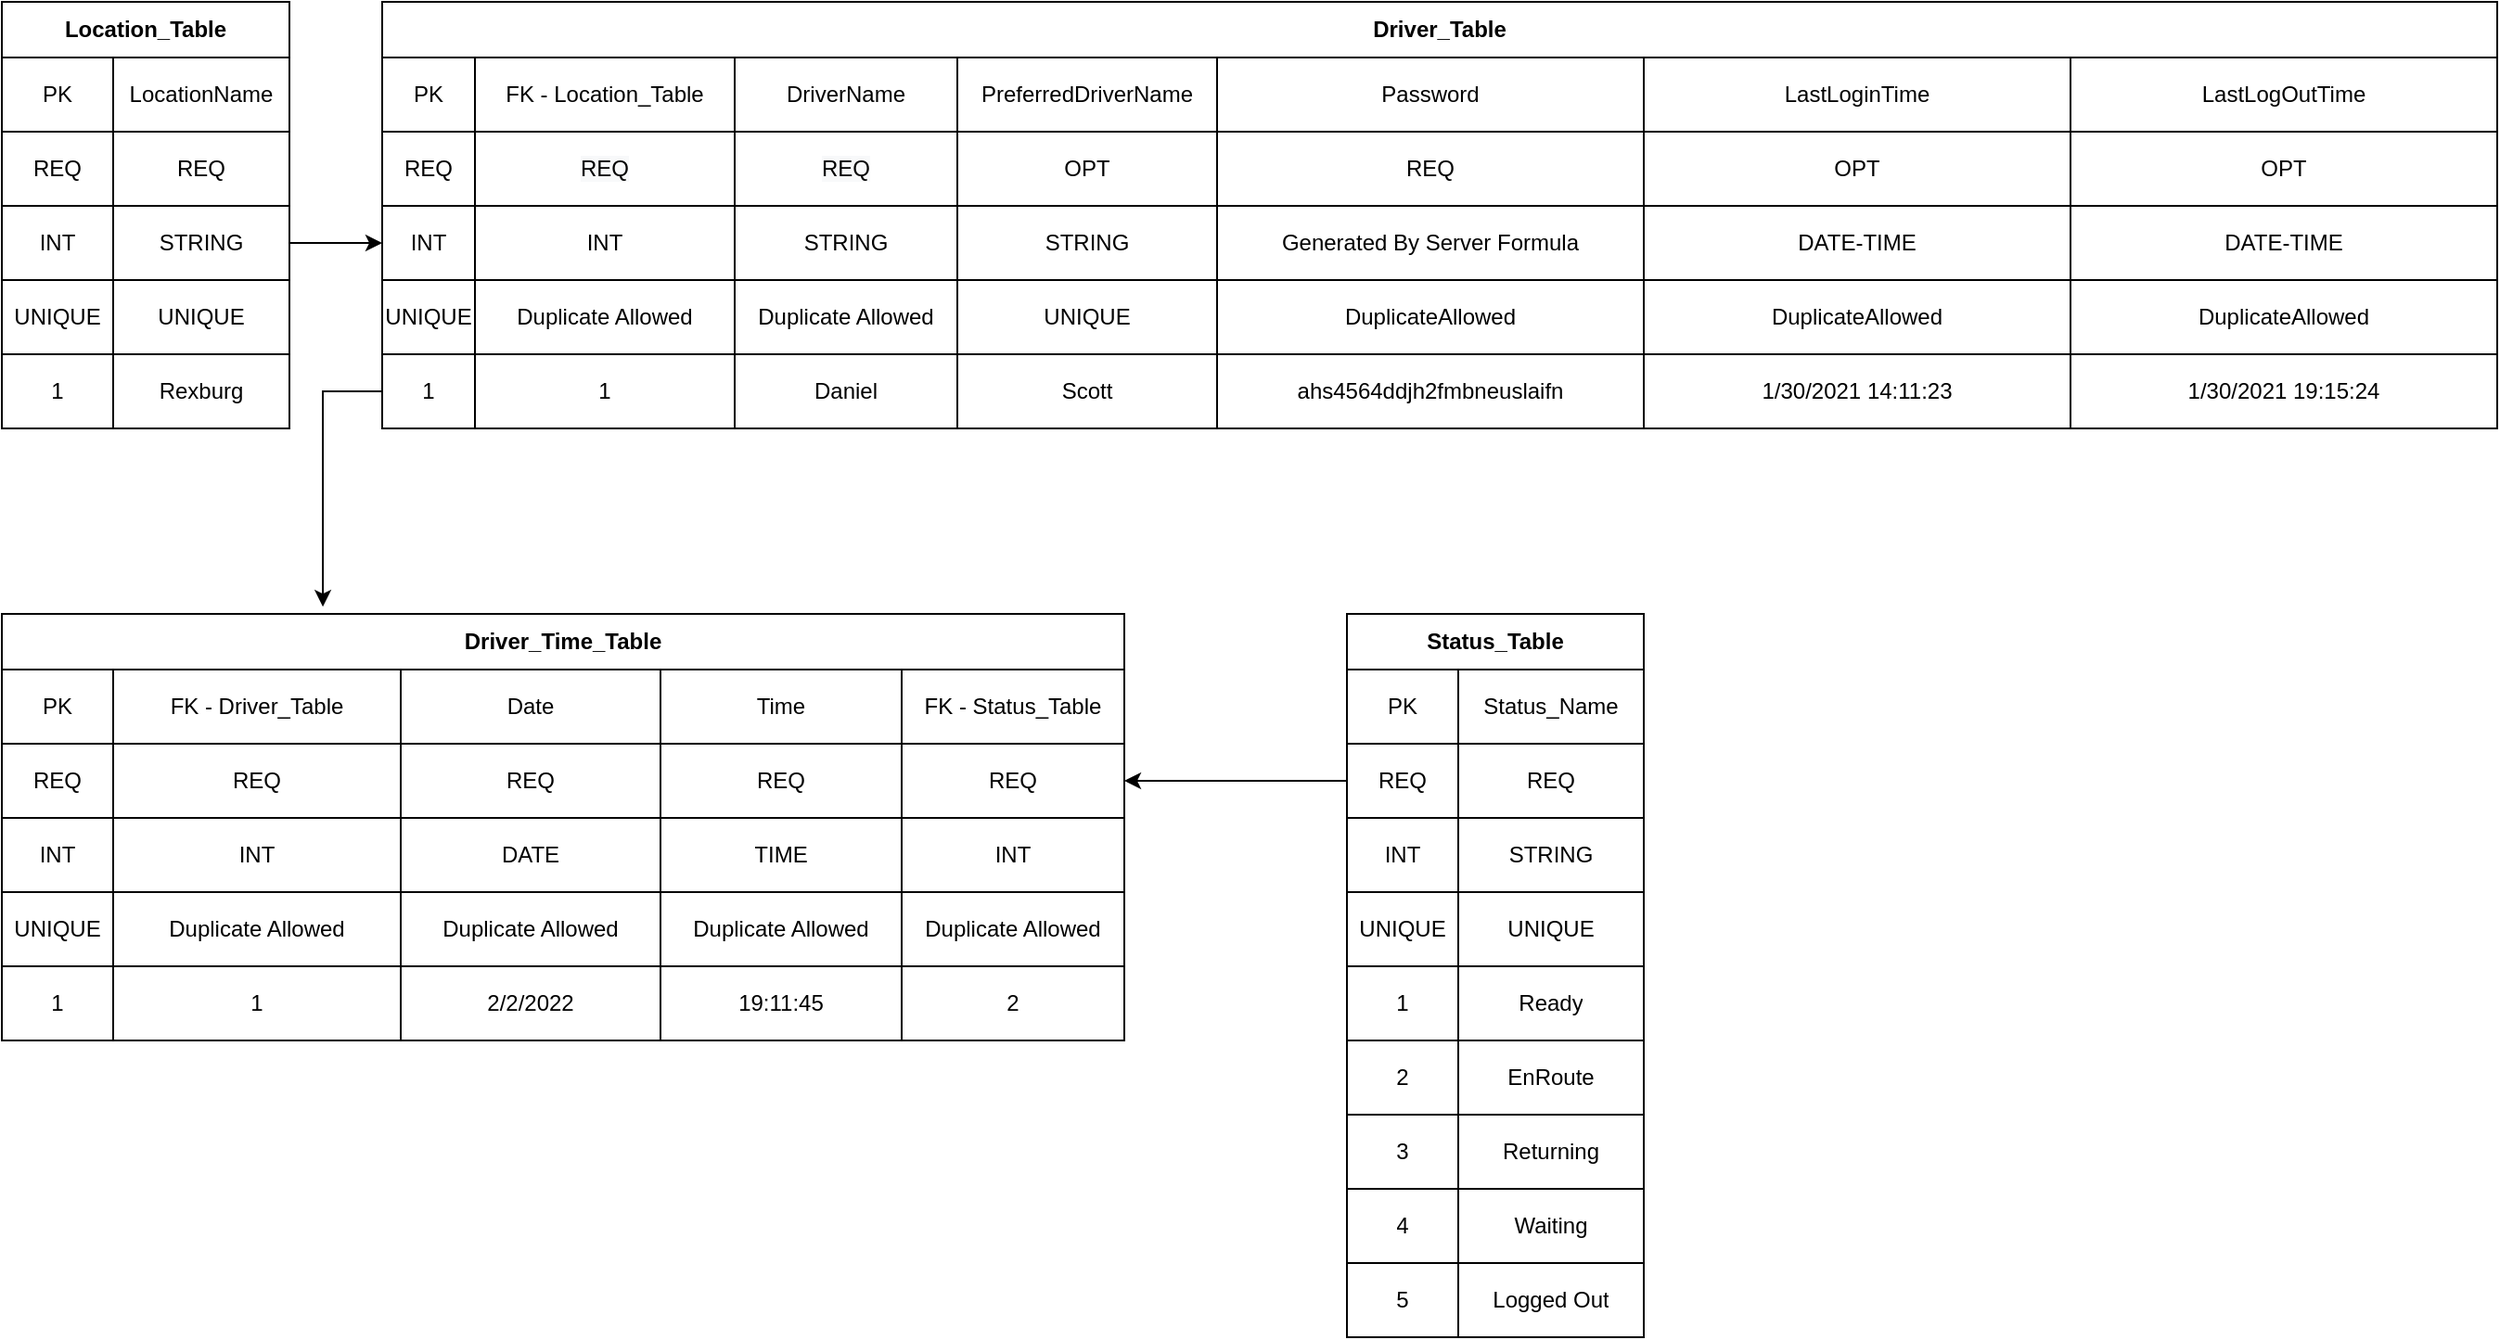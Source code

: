 <mxfile version="14.8.1" type="github">
  <diagram id="HRwxKMOmei1tCmbo3GpK" name="Page-1">
    <mxGraphModel dx="1182" dy="732" grid="1" gridSize="10" guides="1" tooltips="1" connect="1" arrows="1" fold="1" page="1" pageScale="1" pageWidth="850" pageHeight="1100" math="0" shadow="0">
      <root>
        <mxCell id="0" />
        <mxCell id="1" parent="0" />
        <mxCell id="KTmF618l_aGk8gaSjo1K-1" value="Location_Table" style="shape=table;html=1;whiteSpace=wrap;startSize=30;container=1;collapsible=0;childLayout=tableLayout;fontStyle=1;align=center;" parent="1" vertex="1">
          <mxGeometry x="75" y="40" width="155" height="230" as="geometry" />
        </mxCell>
        <mxCell id="KTmF618l_aGk8gaSjo1K-2" value="" style="shape=partialRectangle;html=1;whiteSpace=wrap;collapsible=0;dropTarget=0;pointerEvents=0;fillColor=none;top=0;left=0;bottom=0;right=0;points=[[0,0.5],[1,0.5]];portConstraint=eastwest;" parent="KTmF618l_aGk8gaSjo1K-1" vertex="1">
          <mxGeometry y="30" width="155" height="40" as="geometry" />
        </mxCell>
        <mxCell id="KTmF618l_aGk8gaSjo1K-3" value="PK" style="shape=partialRectangle;html=1;whiteSpace=wrap;connectable=0;fillColor=none;top=0;left=0;bottom=0;right=0;overflow=hidden;" parent="KTmF618l_aGk8gaSjo1K-2" vertex="1">
          <mxGeometry width="60" height="40" as="geometry" />
        </mxCell>
        <mxCell id="KTmF618l_aGk8gaSjo1K-4" value="LocationName" style="shape=partialRectangle;html=1;whiteSpace=wrap;connectable=0;fillColor=none;top=0;left=0;bottom=0;right=0;overflow=hidden;" parent="KTmF618l_aGk8gaSjo1K-2" vertex="1">
          <mxGeometry x="60" width="95" height="40" as="geometry" />
        </mxCell>
        <mxCell id="KTmF618l_aGk8gaSjo1K-6" value="" style="shape=partialRectangle;html=1;whiteSpace=wrap;collapsible=0;dropTarget=0;pointerEvents=0;fillColor=none;top=0;left=0;bottom=0;right=0;points=[[0,0.5],[1,0.5]];portConstraint=eastwest;" parent="KTmF618l_aGk8gaSjo1K-1" vertex="1">
          <mxGeometry y="70" width="155" height="40" as="geometry" />
        </mxCell>
        <mxCell id="KTmF618l_aGk8gaSjo1K-7" value="REQ" style="shape=partialRectangle;html=1;whiteSpace=wrap;connectable=0;fillColor=none;top=0;left=0;bottom=0;right=0;overflow=hidden;" parent="KTmF618l_aGk8gaSjo1K-6" vertex="1">
          <mxGeometry width="60" height="40" as="geometry" />
        </mxCell>
        <mxCell id="KTmF618l_aGk8gaSjo1K-8" value="REQ" style="shape=partialRectangle;html=1;whiteSpace=wrap;connectable=0;fillColor=none;top=0;left=0;bottom=0;right=0;overflow=hidden;" parent="KTmF618l_aGk8gaSjo1K-6" vertex="1">
          <mxGeometry x="60" width="95" height="40" as="geometry" />
        </mxCell>
        <mxCell id="KTmF618l_aGk8gaSjo1K-10" value="" style="shape=partialRectangle;html=1;whiteSpace=wrap;collapsible=0;dropTarget=0;pointerEvents=0;fillColor=none;top=0;left=0;bottom=0;right=0;points=[[0,0.5],[1,0.5]];portConstraint=eastwest;" parent="KTmF618l_aGk8gaSjo1K-1" vertex="1">
          <mxGeometry y="110" width="155" height="40" as="geometry" />
        </mxCell>
        <mxCell id="KTmF618l_aGk8gaSjo1K-11" value="INT" style="shape=partialRectangle;html=1;whiteSpace=wrap;connectable=0;fillColor=none;top=0;left=0;bottom=0;right=0;overflow=hidden;" parent="KTmF618l_aGk8gaSjo1K-10" vertex="1">
          <mxGeometry width="60" height="40" as="geometry" />
        </mxCell>
        <mxCell id="KTmF618l_aGk8gaSjo1K-12" value="STRING" style="shape=partialRectangle;html=1;whiteSpace=wrap;connectable=0;fillColor=none;top=0;left=0;bottom=0;right=0;overflow=hidden;" parent="KTmF618l_aGk8gaSjo1K-10" vertex="1">
          <mxGeometry x="60" width="95" height="40" as="geometry" />
        </mxCell>
        <mxCell id="KTmF618l_aGk8gaSjo1K-30" style="shape=partialRectangle;html=1;whiteSpace=wrap;collapsible=0;dropTarget=0;pointerEvents=0;fillColor=none;top=0;left=0;bottom=0;right=0;points=[[0,0.5],[1,0.5]];portConstraint=eastwest;" parent="KTmF618l_aGk8gaSjo1K-1" vertex="1">
          <mxGeometry y="150" width="155" height="40" as="geometry" />
        </mxCell>
        <mxCell id="KTmF618l_aGk8gaSjo1K-31" value="UNIQUE" style="shape=partialRectangle;html=1;whiteSpace=wrap;connectable=0;fillColor=none;top=0;left=0;bottom=0;right=0;overflow=hidden;" parent="KTmF618l_aGk8gaSjo1K-30" vertex="1">
          <mxGeometry width="60" height="40" as="geometry" />
        </mxCell>
        <mxCell id="KTmF618l_aGk8gaSjo1K-32" value="UNIQUE" style="shape=partialRectangle;html=1;whiteSpace=wrap;connectable=0;fillColor=none;top=0;left=0;bottom=0;right=0;overflow=hidden;" parent="KTmF618l_aGk8gaSjo1K-30" vertex="1">
          <mxGeometry x="60" width="95" height="40" as="geometry" />
        </mxCell>
        <mxCell id="KTmF618l_aGk8gaSjo1K-97" style="shape=partialRectangle;html=1;whiteSpace=wrap;collapsible=0;dropTarget=0;pointerEvents=0;fillColor=none;top=0;left=0;bottom=0;right=0;points=[[0,0.5],[1,0.5]];portConstraint=eastwest;" parent="KTmF618l_aGk8gaSjo1K-1" vertex="1">
          <mxGeometry y="190" width="155" height="40" as="geometry" />
        </mxCell>
        <mxCell id="KTmF618l_aGk8gaSjo1K-98" value="1" style="shape=partialRectangle;html=1;whiteSpace=wrap;connectable=0;fillColor=none;top=0;left=0;bottom=0;right=0;overflow=hidden;" parent="KTmF618l_aGk8gaSjo1K-97" vertex="1">
          <mxGeometry width="60" height="40" as="geometry" />
        </mxCell>
        <mxCell id="KTmF618l_aGk8gaSjo1K-99" value="Rexburg" style="shape=partialRectangle;html=1;whiteSpace=wrap;connectable=0;fillColor=none;top=0;left=0;bottom=0;right=0;overflow=hidden;" parent="KTmF618l_aGk8gaSjo1K-97" vertex="1">
          <mxGeometry x="60" width="95" height="40" as="geometry" />
        </mxCell>
        <mxCell id="KTmF618l_aGk8gaSjo1K-14" value="Driver_Table" style="shape=table;html=1;whiteSpace=wrap;startSize=30;container=1;collapsible=0;childLayout=tableLayout;fontStyle=1;align=center;" parent="1" vertex="1">
          <mxGeometry x="280" y="40" width="1140" height="230" as="geometry" />
        </mxCell>
        <mxCell id="KTmF618l_aGk8gaSjo1K-15" value="" style="shape=partialRectangle;html=1;whiteSpace=wrap;collapsible=0;dropTarget=0;pointerEvents=0;fillColor=none;top=0;left=0;bottom=0;right=0;points=[[0,0.5],[1,0.5]];portConstraint=eastwest;" parent="KTmF618l_aGk8gaSjo1K-14" vertex="1">
          <mxGeometry y="30" width="1140" height="40" as="geometry" />
        </mxCell>
        <mxCell id="KTmF618l_aGk8gaSjo1K-16" value="PK" style="shape=partialRectangle;html=1;whiteSpace=wrap;connectable=0;fillColor=none;top=0;left=0;bottom=0;right=0;overflow=hidden;" parent="KTmF618l_aGk8gaSjo1K-15" vertex="1">
          <mxGeometry width="50" height="40" as="geometry" />
        </mxCell>
        <mxCell id="KTmF618l_aGk8gaSjo1K-17" value="FK - Location_Table" style="shape=partialRectangle;html=1;whiteSpace=wrap;connectable=0;fillColor=none;top=0;left=0;bottom=0;right=0;overflow=hidden;" parent="KTmF618l_aGk8gaSjo1K-15" vertex="1">
          <mxGeometry x="50" width="140" height="40" as="geometry" />
        </mxCell>
        <mxCell id="KTmF618l_aGk8gaSjo1K-18" value="DriverName" style="shape=partialRectangle;html=1;whiteSpace=wrap;connectable=0;fillColor=none;top=0;left=0;bottom=0;right=0;overflow=hidden;" parent="KTmF618l_aGk8gaSjo1K-15" vertex="1">
          <mxGeometry x="190" width="120" height="40" as="geometry" />
        </mxCell>
        <mxCell id="KTmF618l_aGk8gaSjo1K-27" value="PreferredDriverName" style="shape=partialRectangle;html=1;whiteSpace=wrap;connectable=0;fillColor=none;top=0;left=0;bottom=0;right=0;overflow=hidden;" parent="KTmF618l_aGk8gaSjo1K-15" vertex="1">
          <mxGeometry x="310" width="140" height="40" as="geometry" />
        </mxCell>
        <mxCell id="KTmF618l_aGk8gaSjo1K-33" value="Password" style="shape=partialRectangle;html=1;whiteSpace=wrap;connectable=0;fillColor=none;top=0;left=0;bottom=0;right=0;overflow=hidden;" parent="KTmF618l_aGk8gaSjo1K-15" vertex="1">
          <mxGeometry x="450" width="230" height="40" as="geometry" />
        </mxCell>
        <mxCell id="KTmF618l_aGk8gaSjo1K-121" value="LastLoginTime" style="shape=partialRectangle;html=1;whiteSpace=wrap;connectable=0;fillColor=none;top=0;left=0;bottom=0;right=0;overflow=hidden;" parent="KTmF618l_aGk8gaSjo1K-15" vertex="1">
          <mxGeometry x="680" width="230" height="40" as="geometry" />
        </mxCell>
        <mxCell id="KTmF618l_aGk8gaSjo1K-116" value="LastLogOutTime" style="shape=partialRectangle;html=1;whiteSpace=wrap;connectable=0;fillColor=none;top=0;left=0;bottom=0;right=0;overflow=hidden;" parent="KTmF618l_aGk8gaSjo1K-15" vertex="1">
          <mxGeometry x="910" width="230" height="40" as="geometry" />
        </mxCell>
        <mxCell id="KTmF618l_aGk8gaSjo1K-19" value="" style="shape=partialRectangle;html=1;whiteSpace=wrap;collapsible=0;dropTarget=0;pointerEvents=0;fillColor=none;top=0;left=0;bottom=0;right=0;points=[[0,0.5],[1,0.5]];portConstraint=eastwest;" parent="KTmF618l_aGk8gaSjo1K-14" vertex="1">
          <mxGeometry y="70" width="1140" height="40" as="geometry" />
        </mxCell>
        <mxCell id="KTmF618l_aGk8gaSjo1K-20" value="REQ" style="shape=partialRectangle;html=1;whiteSpace=wrap;connectable=0;fillColor=none;top=0;left=0;bottom=0;right=0;overflow=hidden;" parent="KTmF618l_aGk8gaSjo1K-19" vertex="1">
          <mxGeometry width="50" height="40" as="geometry" />
        </mxCell>
        <mxCell id="KTmF618l_aGk8gaSjo1K-21" value="&lt;span style=&quot;color: rgb(0 , 0 , 0) ; font-family: &amp;#34;helvetica&amp;#34; ; font-size: 12px ; font-style: normal ; font-weight: 400 ; letter-spacing: normal ; text-align: center ; text-indent: 0px ; text-transform: none ; word-spacing: 0px ; background-color: rgb(248 , 249 , 250) ; display: inline ; float: none&quot;&gt;REQ&lt;/span&gt;&lt;br&gt;" style="shape=partialRectangle;html=1;whiteSpace=wrap;connectable=0;fillColor=none;top=0;left=0;bottom=0;right=0;overflow=hidden;" parent="KTmF618l_aGk8gaSjo1K-19" vertex="1">
          <mxGeometry x="50" width="140" height="40" as="geometry" />
        </mxCell>
        <mxCell id="KTmF618l_aGk8gaSjo1K-22" value="&lt;span style=&quot;color: rgb(0 , 0 , 0) ; font-family: &amp;#34;helvetica&amp;#34; ; font-size: 12px ; font-style: normal ; font-weight: 400 ; letter-spacing: normal ; text-align: center ; text-indent: 0px ; text-transform: none ; word-spacing: 0px ; background-color: rgb(248 , 249 , 250) ; display: inline ; float: none&quot;&gt;REQ&lt;/span&gt;&lt;br&gt;" style="shape=partialRectangle;html=1;whiteSpace=wrap;connectable=0;fillColor=none;top=0;left=0;bottom=0;right=0;overflow=hidden;" parent="KTmF618l_aGk8gaSjo1K-19" vertex="1">
          <mxGeometry x="190" width="120" height="40" as="geometry" />
        </mxCell>
        <mxCell id="KTmF618l_aGk8gaSjo1K-28" value="OPT" style="shape=partialRectangle;html=1;whiteSpace=wrap;connectable=0;fillColor=none;top=0;left=0;bottom=0;right=0;overflow=hidden;" parent="KTmF618l_aGk8gaSjo1K-19" vertex="1">
          <mxGeometry x="310" width="140" height="40" as="geometry" />
        </mxCell>
        <mxCell id="KTmF618l_aGk8gaSjo1K-34" value="REQ" style="shape=partialRectangle;html=1;whiteSpace=wrap;connectable=0;fillColor=none;top=0;left=0;bottom=0;right=0;overflow=hidden;" parent="KTmF618l_aGk8gaSjo1K-19" vertex="1">
          <mxGeometry x="450" width="230" height="40" as="geometry" />
        </mxCell>
        <mxCell id="KTmF618l_aGk8gaSjo1K-122" value="OPT" style="shape=partialRectangle;html=1;whiteSpace=wrap;connectable=0;fillColor=none;top=0;left=0;bottom=0;right=0;overflow=hidden;" parent="KTmF618l_aGk8gaSjo1K-19" vertex="1">
          <mxGeometry x="680" width="230" height="40" as="geometry" />
        </mxCell>
        <mxCell id="KTmF618l_aGk8gaSjo1K-117" value="OPT" style="shape=partialRectangle;html=1;whiteSpace=wrap;connectable=0;fillColor=none;top=0;left=0;bottom=0;right=0;overflow=hidden;" parent="KTmF618l_aGk8gaSjo1K-19" vertex="1">
          <mxGeometry x="910" width="230" height="40" as="geometry" />
        </mxCell>
        <mxCell id="KTmF618l_aGk8gaSjo1K-23" value="" style="shape=partialRectangle;html=1;whiteSpace=wrap;collapsible=0;dropTarget=0;pointerEvents=0;fillColor=none;top=0;left=0;bottom=0;right=0;points=[[0,0.5],[1,0.5]];portConstraint=eastwest;" parent="KTmF618l_aGk8gaSjo1K-14" vertex="1">
          <mxGeometry y="110" width="1140" height="40" as="geometry" />
        </mxCell>
        <mxCell id="KTmF618l_aGk8gaSjo1K-24" value="INT" style="shape=partialRectangle;html=1;whiteSpace=wrap;connectable=0;fillColor=none;top=0;left=0;bottom=0;right=0;overflow=hidden;" parent="KTmF618l_aGk8gaSjo1K-23" vertex="1">
          <mxGeometry width="50" height="40" as="geometry" />
        </mxCell>
        <mxCell id="KTmF618l_aGk8gaSjo1K-25" value="INT" style="shape=partialRectangle;html=1;whiteSpace=wrap;connectable=0;fillColor=none;top=0;left=0;bottom=0;right=0;overflow=hidden;" parent="KTmF618l_aGk8gaSjo1K-23" vertex="1">
          <mxGeometry x="50" width="140" height="40" as="geometry" />
        </mxCell>
        <mxCell id="KTmF618l_aGk8gaSjo1K-26" value="STRING" style="shape=partialRectangle;html=1;whiteSpace=wrap;connectable=0;fillColor=none;top=0;left=0;bottom=0;right=0;overflow=hidden;" parent="KTmF618l_aGk8gaSjo1K-23" vertex="1">
          <mxGeometry x="190" width="120" height="40" as="geometry" />
        </mxCell>
        <mxCell id="KTmF618l_aGk8gaSjo1K-29" value="STRING" style="shape=partialRectangle;html=1;whiteSpace=wrap;connectable=0;fillColor=none;top=0;left=0;bottom=0;right=0;overflow=hidden;" parent="KTmF618l_aGk8gaSjo1K-23" vertex="1">
          <mxGeometry x="310" width="140" height="40" as="geometry" />
        </mxCell>
        <mxCell id="KTmF618l_aGk8gaSjo1K-35" value="&lt;span&gt;Generated By Server Formula&lt;/span&gt;" style="shape=partialRectangle;html=1;whiteSpace=wrap;connectable=0;fillColor=none;top=0;left=0;bottom=0;right=0;overflow=hidden;" parent="KTmF618l_aGk8gaSjo1K-23" vertex="1">
          <mxGeometry x="450" width="230" height="40" as="geometry" />
        </mxCell>
        <mxCell id="KTmF618l_aGk8gaSjo1K-123" value="DATE-TIME" style="shape=partialRectangle;html=1;whiteSpace=wrap;connectable=0;fillColor=none;top=0;left=0;bottom=0;right=0;overflow=hidden;" parent="KTmF618l_aGk8gaSjo1K-23" vertex="1">
          <mxGeometry x="680" width="230" height="40" as="geometry" />
        </mxCell>
        <mxCell id="KTmF618l_aGk8gaSjo1K-118" value="DATE-TIME" style="shape=partialRectangle;html=1;whiteSpace=wrap;connectable=0;fillColor=none;top=0;left=0;bottom=0;right=0;overflow=hidden;" parent="KTmF618l_aGk8gaSjo1K-23" vertex="1">
          <mxGeometry x="910" width="230" height="40" as="geometry" />
        </mxCell>
        <mxCell id="KTmF618l_aGk8gaSjo1K-36" style="shape=partialRectangle;html=1;whiteSpace=wrap;collapsible=0;dropTarget=0;pointerEvents=0;fillColor=none;top=0;left=0;bottom=0;right=0;points=[[0,0.5],[1,0.5]];portConstraint=eastwest;" parent="KTmF618l_aGk8gaSjo1K-14" vertex="1">
          <mxGeometry y="150" width="1140" height="40" as="geometry" />
        </mxCell>
        <mxCell id="KTmF618l_aGk8gaSjo1K-37" value="UNIQUE" style="shape=partialRectangle;html=1;whiteSpace=wrap;connectable=0;fillColor=none;top=0;left=0;bottom=0;right=0;overflow=hidden;" parent="KTmF618l_aGk8gaSjo1K-36" vertex="1">
          <mxGeometry width="50" height="40" as="geometry" />
        </mxCell>
        <mxCell id="KTmF618l_aGk8gaSjo1K-38" value="Duplicate Allowed" style="shape=partialRectangle;html=1;whiteSpace=wrap;connectable=0;fillColor=none;top=0;left=0;bottom=0;right=0;overflow=hidden;" parent="KTmF618l_aGk8gaSjo1K-36" vertex="1">
          <mxGeometry x="50" width="140" height="40" as="geometry" />
        </mxCell>
        <mxCell id="KTmF618l_aGk8gaSjo1K-39" value="Duplicate Allowed" style="shape=partialRectangle;html=1;whiteSpace=wrap;connectable=0;fillColor=none;top=0;left=0;bottom=0;right=0;overflow=hidden;" parent="KTmF618l_aGk8gaSjo1K-36" vertex="1">
          <mxGeometry x="190" width="120" height="40" as="geometry" />
        </mxCell>
        <mxCell id="KTmF618l_aGk8gaSjo1K-40" value="UNIQUE" style="shape=partialRectangle;html=1;whiteSpace=wrap;connectable=0;fillColor=none;top=0;left=0;bottom=0;right=0;overflow=hidden;" parent="KTmF618l_aGk8gaSjo1K-36" vertex="1">
          <mxGeometry x="310" width="140" height="40" as="geometry" />
        </mxCell>
        <mxCell id="KTmF618l_aGk8gaSjo1K-41" value="DuplicateAllowed" style="shape=partialRectangle;html=1;whiteSpace=wrap;connectable=0;fillColor=none;top=0;left=0;bottom=0;right=0;overflow=hidden;" parent="KTmF618l_aGk8gaSjo1K-36" vertex="1">
          <mxGeometry x="450" width="230" height="40" as="geometry" />
        </mxCell>
        <mxCell id="KTmF618l_aGk8gaSjo1K-124" value="DuplicateAllowed" style="shape=partialRectangle;html=1;whiteSpace=wrap;connectable=0;fillColor=none;top=0;left=0;bottom=0;right=0;overflow=hidden;" parent="KTmF618l_aGk8gaSjo1K-36" vertex="1">
          <mxGeometry x="680" width="230" height="40" as="geometry" />
        </mxCell>
        <mxCell id="KTmF618l_aGk8gaSjo1K-119" value="DuplicateAllowed" style="shape=partialRectangle;html=1;whiteSpace=wrap;connectable=0;fillColor=none;top=0;left=0;bottom=0;right=0;overflow=hidden;" parent="KTmF618l_aGk8gaSjo1K-36" vertex="1">
          <mxGeometry x="910" width="230" height="40" as="geometry" />
        </mxCell>
        <mxCell id="KTmF618l_aGk8gaSjo1K-100" style="shape=partialRectangle;html=1;whiteSpace=wrap;collapsible=0;dropTarget=0;pointerEvents=0;fillColor=none;top=0;left=0;bottom=0;right=0;points=[[0,0.5],[1,0.5]];portConstraint=eastwest;" parent="KTmF618l_aGk8gaSjo1K-14" vertex="1">
          <mxGeometry y="190" width="1140" height="40" as="geometry" />
        </mxCell>
        <mxCell id="KTmF618l_aGk8gaSjo1K-101" value="1" style="shape=partialRectangle;html=1;whiteSpace=wrap;connectable=0;fillColor=none;top=0;left=0;bottom=0;right=0;overflow=hidden;" parent="KTmF618l_aGk8gaSjo1K-100" vertex="1">
          <mxGeometry width="50" height="40" as="geometry" />
        </mxCell>
        <mxCell id="KTmF618l_aGk8gaSjo1K-102" value="1" style="shape=partialRectangle;html=1;whiteSpace=wrap;connectable=0;fillColor=none;top=0;left=0;bottom=0;right=0;overflow=hidden;" parent="KTmF618l_aGk8gaSjo1K-100" vertex="1">
          <mxGeometry x="50" width="140" height="40" as="geometry" />
        </mxCell>
        <mxCell id="KTmF618l_aGk8gaSjo1K-103" value="Daniel" style="shape=partialRectangle;html=1;whiteSpace=wrap;connectable=0;fillColor=none;top=0;left=0;bottom=0;right=0;overflow=hidden;" parent="KTmF618l_aGk8gaSjo1K-100" vertex="1">
          <mxGeometry x="190" width="120" height="40" as="geometry" />
        </mxCell>
        <mxCell id="KTmF618l_aGk8gaSjo1K-104" value="Scott" style="shape=partialRectangle;html=1;whiteSpace=wrap;connectable=0;fillColor=none;top=0;left=0;bottom=0;right=0;overflow=hidden;" parent="KTmF618l_aGk8gaSjo1K-100" vertex="1">
          <mxGeometry x="310" width="140" height="40" as="geometry" />
        </mxCell>
        <mxCell id="KTmF618l_aGk8gaSjo1K-105" value="ahs4564ddjh2fmbneuslaifn" style="shape=partialRectangle;html=1;whiteSpace=wrap;connectable=0;fillColor=none;top=0;left=0;bottom=0;right=0;overflow=hidden;" parent="KTmF618l_aGk8gaSjo1K-100" vertex="1">
          <mxGeometry x="450" width="230" height="40" as="geometry" />
        </mxCell>
        <mxCell id="KTmF618l_aGk8gaSjo1K-125" value="1/30/2021 14:11:23" style="shape=partialRectangle;html=1;whiteSpace=wrap;connectable=0;fillColor=none;top=0;left=0;bottom=0;right=0;overflow=hidden;" parent="KTmF618l_aGk8gaSjo1K-100" vertex="1">
          <mxGeometry x="680" width="230" height="40" as="geometry" />
        </mxCell>
        <mxCell id="KTmF618l_aGk8gaSjo1K-120" value="1/30/2021 19:15:24" style="shape=partialRectangle;html=1;whiteSpace=wrap;connectable=0;fillColor=none;top=0;left=0;bottom=0;right=0;overflow=hidden;" parent="KTmF618l_aGk8gaSjo1K-100" vertex="1">
          <mxGeometry x="910" width="230" height="40" as="geometry" />
        </mxCell>
        <mxCell id="KTmF618l_aGk8gaSjo1K-42" value="Driver_Time_Table" style="shape=table;html=1;whiteSpace=wrap;startSize=30;container=1;collapsible=0;childLayout=tableLayout;fontStyle=1;align=center;" parent="1" vertex="1">
          <mxGeometry x="75" y="370" width="605" height="230" as="geometry" />
        </mxCell>
        <mxCell id="KTmF618l_aGk8gaSjo1K-43" value="" style="shape=partialRectangle;html=1;whiteSpace=wrap;collapsible=0;dropTarget=0;pointerEvents=0;fillColor=none;top=0;left=0;bottom=0;right=0;points=[[0,0.5],[1,0.5]];portConstraint=eastwest;" parent="KTmF618l_aGk8gaSjo1K-42" vertex="1">
          <mxGeometry y="30" width="605" height="40" as="geometry" />
        </mxCell>
        <mxCell id="KTmF618l_aGk8gaSjo1K-44" value="PK" style="shape=partialRectangle;html=1;whiteSpace=wrap;connectable=0;fillColor=none;top=0;left=0;bottom=0;right=0;overflow=hidden;" parent="KTmF618l_aGk8gaSjo1K-43" vertex="1">
          <mxGeometry width="60" height="40" as="geometry" />
        </mxCell>
        <mxCell id="KTmF618l_aGk8gaSjo1K-58" value="FK - Driver_Table" style="shape=partialRectangle;html=1;whiteSpace=wrap;connectable=0;fillColor=none;top=0;left=0;bottom=0;right=0;overflow=hidden;" parent="KTmF618l_aGk8gaSjo1K-43" vertex="1">
          <mxGeometry x="60" width="155" height="40" as="geometry" />
        </mxCell>
        <mxCell id="KTmF618l_aGk8gaSjo1K-45" value="Date" style="shape=partialRectangle;html=1;whiteSpace=wrap;connectable=0;fillColor=none;top=0;left=0;bottom=0;right=0;overflow=hidden;" parent="KTmF618l_aGk8gaSjo1K-43" vertex="1">
          <mxGeometry x="215" width="140" height="40" as="geometry" />
        </mxCell>
        <mxCell id="KTmF618l_aGk8gaSjo1K-46" value="Time" style="shape=partialRectangle;html=1;whiteSpace=wrap;connectable=0;fillColor=none;top=0;left=0;bottom=0;right=0;overflow=hidden;" parent="KTmF618l_aGk8gaSjo1K-43" vertex="1">
          <mxGeometry x="355" width="130" height="40" as="geometry" />
        </mxCell>
        <mxCell id="KTmF618l_aGk8gaSjo1K-55" value="FK - Status_Table" style="shape=partialRectangle;html=1;whiteSpace=wrap;connectable=0;fillColor=none;top=0;left=0;bottom=0;right=0;overflow=hidden;" parent="KTmF618l_aGk8gaSjo1K-43" vertex="1">
          <mxGeometry x="485" width="120" height="40" as="geometry" />
        </mxCell>
        <mxCell id="KTmF618l_aGk8gaSjo1K-47" value="" style="shape=partialRectangle;html=1;whiteSpace=wrap;collapsible=0;dropTarget=0;pointerEvents=0;fillColor=none;top=0;left=0;bottom=0;right=0;points=[[0,0.5],[1,0.5]];portConstraint=eastwest;" parent="KTmF618l_aGk8gaSjo1K-42" vertex="1">
          <mxGeometry y="70" width="605" height="40" as="geometry" />
        </mxCell>
        <mxCell id="KTmF618l_aGk8gaSjo1K-48" value="REQ" style="shape=partialRectangle;html=1;whiteSpace=wrap;connectable=0;fillColor=none;top=0;left=0;bottom=0;right=0;overflow=hidden;" parent="KTmF618l_aGk8gaSjo1K-47" vertex="1">
          <mxGeometry width="60" height="40" as="geometry" />
        </mxCell>
        <mxCell id="KTmF618l_aGk8gaSjo1K-59" value="REQ" style="shape=partialRectangle;html=1;whiteSpace=wrap;connectable=0;fillColor=none;top=0;left=0;bottom=0;right=0;overflow=hidden;" parent="KTmF618l_aGk8gaSjo1K-47" vertex="1">
          <mxGeometry x="60" width="155" height="40" as="geometry" />
        </mxCell>
        <mxCell id="KTmF618l_aGk8gaSjo1K-49" value="REQ" style="shape=partialRectangle;html=1;whiteSpace=wrap;connectable=0;fillColor=none;top=0;left=0;bottom=0;right=0;overflow=hidden;" parent="KTmF618l_aGk8gaSjo1K-47" vertex="1">
          <mxGeometry x="215" width="140" height="40" as="geometry" />
        </mxCell>
        <mxCell id="KTmF618l_aGk8gaSjo1K-50" value="REQ" style="shape=partialRectangle;html=1;whiteSpace=wrap;connectable=0;fillColor=none;top=0;left=0;bottom=0;right=0;overflow=hidden;" parent="KTmF618l_aGk8gaSjo1K-47" vertex="1">
          <mxGeometry x="355" width="130" height="40" as="geometry" />
        </mxCell>
        <mxCell id="KTmF618l_aGk8gaSjo1K-56" value="REQ" style="shape=partialRectangle;html=1;whiteSpace=wrap;connectable=0;fillColor=none;top=0;left=0;bottom=0;right=0;overflow=hidden;" parent="KTmF618l_aGk8gaSjo1K-47" vertex="1">
          <mxGeometry x="485" width="120" height="40" as="geometry" />
        </mxCell>
        <mxCell id="KTmF618l_aGk8gaSjo1K-51" value="" style="shape=partialRectangle;html=1;whiteSpace=wrap;collapsible=0;dropTarget=0;pointerEvents=0;fillColor=none;top=0;left=0;bottom=0;right=0;points=[[0,0.5],[1,0.5]];portConstraint=eastwest;" parent="KTmF618l_aGk8gaSjo1K-42" vertex="1">
          <mxGeometry y="110" width="605" height="40" as="geometry" />
        </mxCell>
        <mxCell id="KTmF618l_aGk8gaSjo1K-52" value="INT" style="shape=partialRectangle;html=1;whiteSpace=wrap;connectable=0;fillColor=none;top=0;left=0;bottom=0;right=0;overflow=hidden;" parent="KTmF618l_aGk8gaSjo1K-51" vertex="1">
          <mxGeometry width="60" height="40" as="geometry" />
        </mxCell>
        <mxCell id="KTmF618l_aGk8gaSjo1K-60" value="INT" style="shape=partialRectangle;html=1;whiteSpace=wrap;connectable=0;fillColor=none;top=0;left=0;bottom=0;right=0;overflow=hidden;" parent="KTmF618l_aGk8gaSjo1K-51" vertex="1">
          <mxGeometry x="60" width="155" height="40" as="geometry" />
        </mxCell>
        <mxCell id="KTmF618l_aGk8gaSjo1K-53" value="DATE" style="shape=partialRectangle;html=1;whiteSpace=wrap;connectable=0;fillColor=none;top=0;left=0;bottom=0;right=0;overflow=hidden;" parent="KTmF618l_aGk8gaSjo1K-51" vertex="1">
          <mxGeometry x="215" width="140" height="40" as="geometry" />
        </mxCell>
        <mxCell id="KTmF618l_aGk8gaSjo1K-54" value="TIME" style="shape=partialRectangle;html=1;whiteSpace=wrap;connectable=0;fillColor=none;top=0;left=0;bottom=0;right=0;overflow=hidden;" parent="KTmF618l_aGk8gaSjo1K-51" vertex="1">
          <mxGeometry x="355" width="130" height="40" as="geometry" />
        </mxCell>
        <mxCell id="KTmF618l_aGk8gaSjo1K-57" value="INT" style="shape=partialRectangle;html=1;whiteSpace=wrap;connectable=0;fillColor=none;top=0;left=0;bottom=0;right=0;overflow=hidden;" parent="KTmF618l_aGk8gaSjo1K-51" vertex="1">
          <mxGeometry x="485" width="120" height="40" as="geometry" />
        </mxCell>
        <mxCell id="KTmF618l_aGk8gaSjo1K-74" style="shape=partialRectangle;html=1;whiteSpace=wrap;collapsible=0;dropTarget=0;pointerEvents=0;fillColor=none;top=0;left=0;bottom=0;right=0;points=[[0,0.5],[1,0.5]];portConstraint=eastwest;" parent="KTmF618l_aGk8gaSjo1K-42" vertex="1">
          <mxGeometry y="150" width="605" height="40" as="geometry" />
        </mxCell>
        <mxCell id="KTmF618l_aGk8gaSjo1K-75" value="UNIQUE" style="shape=partialRectangle;html=1;whiteSpace=wrap;connectable=0;fillColor=none;top=0;left=0;bottom=0;right=0;overflow=hidden;" parent="KTmF618l_aGk8gaSjo1K-74" vertex="1">
          <mxGeometry width="60" height="40" as="geometry" />
        </mxCell>
        <mxCell id="KTmF618l_aGk8gaSjo1K-76" value="Duplicate Allowed" style="shape=partialRectangle;html=1;whiteSpace=wrap;connectable=0;fillColor=none;top=0;left=0;bottom=0;right=0;overflow=hidden;" parent="KTmF618l_aGk8gaSjo1K-74" vertex="1">
          <mxGeometry x="60" width="155" height="40" as="geometry" />
        </mxCell>
        <mxCell id="KTmF618l_aGk8gaSjo1K-77" value="Duplicate Allowed" style="shape=partialRectangle;html=1;whiteSpace=wrap;connectable=0;fillColor=none;top=0;left=0;bottom=0;right=0;overflow=hidden;" parent="KTmF618l_aGk8gaSjo1K-74" vertex="1">
          <mxGeometry x="215" width="140" height="40" as="geometry" />
        </mxCell>
        <mxCell id="KTmF618l_aGk8gaSjo1K-78" value="Duplicate Allowed" style="shape=partialRectangle;html=1;whiteSpace=wrap;connectable=0;fillColor=none;top=0;left=0;bottom=0;right=0;overflow=hidden;" parent="KTmF618l_aGk8gaSjo1K-74" vertex="1">
          <mxGeometry x="355" width="130" height="40" as="geometry" />
        </mxCell>
        <mxCell id="KTmF618l_aGk8gaSjo1K-79" value="Duplicate Allowed" style="shape=partialRectangle;html=1;whiteSpace=wrap;connectable=0;fillColor=none;top=0;left=0;bottom=0;right=0;overflow=hidden;" parent="KTmF618l_aGk8gaSjo1K-74" vertex="1">
          <mxGeometry x="485" width="120" height="40" as="geometry" />
        </mxCell>
        <mxCell id="KTmF618l_aGk8gaSjo1K-106" style="shape=partialRectangle;html=1;whiteSpace=wrap;collapsible=0;dropTarget=0;pointerEvents=0;fillColor=none;top=0;left=0;bottom=0;right=0;points=[[0,0.5],[1,0.5]];portConstraint=eastwest;" parent="KTmF618l_aGk8gaSjo1K-42" vertex="1">
          <mxGeometry y="190" width="605" height="40" as="geometry" />
        </mxCell>
        <mxCell id="KTmF618l_aGk8gaSjo1K-107" value="1" style="shape=partialRectangle;html=1;whiteSpace=wrap;connectable=0;fillColor=none;top=0;left=0;bottom=0;right=0;overflow=hidden;" parent="KTmF618l_aGk8gaSjo1K-106" vertex="1">
          <mxGeometry width="60" height="40" as="geometry" />
        </mxCell>
        <mxCell id="KTmF618l_aGk8gaSjo1K-108" value="1" style="shape=partialRectangle;html=1;whiteSpace=wrap;connectable=0;fillColor=none;top=0;left=0;bottom=0;right=0;overflow=hidden;" parent="KTmF618l_aGk8gaSjo1K-106" vertex="1">
          <mxGeometry x="60" width="155" height="40" as="geometry" />
        </mxCell>
        <mxCell id="KTmF618l_aGk8gaSjo1K-109" value="2/2/2022" style="shape=partialRectangle;html=1;whiteSpace=wrap;connectable=0;fillColor=none;top=0;left=0;bottom=0;right=0;overflow=hidden;" parent="KTmF618l_aGk8gaSjo1K-106" vertex="1">
          <mxGeometry x="215" width="140" height="40" as="geometry" />
        </mxCell>
        <mxCell id="KTmF618l_aGk8gaSjo1K-110" value="19:11:45" style="shape=partialRectangle;html=1;whiteSpace=wrap;connectable=0;fillColor=none;top=0;left=0;bottom=0;right=0;overflow=hidden;" parent="KTmF618l_aGk8gaSjo1K-106" vertex="1">
          <mxGeometry x="355" width="130" height="40" as="geometry" />
        </mxCell>
        <mxCell id="KTmF618l_aGk8gaSjo1K-111" value="2" style="shape=partialRectangle;html=1;whiteSpace=wrap;connectable=0;fillColor=none;top=0;left=0;bottom=0;right=0;overflow=hidden;" parent="KTmF618l_aGk8gaSjo1K-106" vertex="1">
          <mxGeometry x="485" width="120" height="40" as="geometry" />
        </mxCell>
        <mxCell id="KTmF618l_aGk8gaSjo1K-61" value="Status_Table" style="shape=table;html=1;whiteSpace=wrap;startSize=30;container=1;collapsible=0;childLayout=tableLayout;fontStyle=1;align=center;" parent="1" vertex="1">
          <mxGeometry x="800" y="370" width="160" height="390" as="geometry" />
        </mxCell>
        <mxCell id="KTmF618l_aGk8gaSjo1K-62" value="" style="shape=partialRectangle;html=1;whiteSpace=wrap;collapsible=0;dropTarget=0;pointerEvents=0;fillColor=none;top=0;left=0;bottom=0;right=0;points=[[0,0.5],[1,0.5]];portConstraint=eastwest;" parent="KTmF618l_aGk8gaSjo1K-61" vertex="1">
          <mxGeometry y="30" width="160" height="40" as="geometry" />
        </mxCell>
        <mxCell id="KTmF618l_aGk8gaSjo1K-63" value="PK" style="shape=partialRectangle;html=1;whiteSpace=wrap;connectable=0;fillColor=none;top=0;left=0;bottom=0;right=0;overflow=hidden;" parent="KTmF618l_aGk8gaSjo1K-62" vertex="1">
          <mxGeometry width="60" height="40" as="geometry" />
        </mxCell>
        <mxCell id="KTmF618l_aGk8gaSjo1K-64" value="Status_Name" style="shape=partialRectangle;html=1;whiteSpace=wrap;connectable=0;fillColor=none;top=0;left=0;bottom=0;right=0;overflow=hidden;" parent="KTmF618l_aGk8gaSjo1K-62" vertex="1">
          <mxGeometry x="60" width="100" height="40" as="geometry" />
        </mxCell>
        <mxCell id="KTmF618l_aGk8gaSjo1K-66" value="" style="shape=partialRectangle;html=1;whiteSpace=wrap;collapsible=0;dropTarget=0;pointerEvents=0;fillColor=none;top=0;left=0;bottom=0;right=0;points=[[0,0.5],[1,0.5]];portConstraint=eastwest;" parent="KTmF618l_aGk8gaSjo1K-61" vertex="1">
          <mxGeometry y="70" width="160" height="40" as="geometry" />
        </mxCell>
        <mxCell id="KTmF618l_aGk8gaSjo1K-67" value="REQ" style="shape=partialRectangle;html=1;whiteSpace=wrap;connectable=0;fillColor=none;top=0;left=0;bottom=0;right=0;overflow=hidden;" parent="KTmF618l_aGk8gaSjo1K-66" vertex="1">
          <mxGeometry width="60" height="40" as="geometry" />
        </mxCell>
        <mxCell id="KTmF618l_aGk8gaSjo1K-68" value="REQ" style="shape=partialRectangle;html=1;whiteSpace=wrap;connectable=0;fillColor=none;top=0;left=0;bottom=0;right=0;overflow=hidden;" parent="KTmF618l_aGk8gaSjo1K-66" vertex="1">
          <mxGeometry x="60" width="100" height="40" as="geometry" />
        </mxCell>
        <mxCell id="KTmF618l_aGk8gaSjo1K-70" value="" style="shape=partialRectangle;html=1;whiteSpace=wrap;collapsible=0;dropTarget=0;pointerEvents=0;fillColor=none;top=0;left=0;bottom=0;right=0;points=[[0,0.5],[1,0.5]];portConstraint=eastwest;" parent="KTmF618l_aGk8gaSjo1K-61" vertex="1">
          <mxGeometry y="110" width="160" height="40" as="geometry" />
        </mxCell>
        <mxCell id="KTmF618l_aGk8gaSjo1K-71" value="INT" style="shape=partialRectangle;html=1;whiteSpace=wrap;connectable=0;fillColor=none;top=0;left=0;bottom=0;right=0;overflow=hidden;" parent="KTmF618l_aGk8gaSjo1K-70" vertex="1">
          <mxGeometry width="60" height="40" as="geometry" />
        </mxCell>
        <mxCell id="KTmF618l_aGk8gaSjo1K-72" value="STRING" style="shape=partialRectangle;html=1;whiteSpace=wrap;connectable=0;fillColor=none;top=0;left=0;bottom=0;right=0;overflow=hidden;" parent="KTmF618l_aGk8gaSjo1K-70" vertex="1">
          <mxGeometry x="60" width="100" height="40" as="geometry" />
        </mxCell>
        <mxCell id="KTmF618l_aGk8gaSjo1K-80" style="shape=partialRectangle;html=1;whiteSpace=wrap;collapsible=0;dropTarget=0;pointerEvents=0;fillColor=none;top=0;left=0;bottom=0;right=0;points=[[0,0.5],[1,0.5]];portConstraint=eastwest;" parent="KTmF618l_aGk8gaSjo1K-61" vertex="1">
          <mxGeometry y="150" width="160" height="40" as="geometry" />
        </mxCell>
        <mxCell id="KTmF618l_aGk8gaSjo1K-81" value="UNIQUE" style="shape=partialRectangle;html=1;whiteSpace=wrap;connectable=0;fillColor=none;top=0;left=0;bottom=0;right=0;overflow=hidden;" parent="KTmF618l_aGk8gaSjo1K-80" vertex="1">
          <mxGeometry width="60" height="40" as="geometry" />
        </mxCell>
        <mxCell id="KTmF618l_aGk8gaSjo1K-82" value="UNIQUE" style="shape=partialRectangle;html=1;whiteSpace=wrap;connectable=0;fillColor=none;top=0;left=0;bottom=0;right=0;overflow=hidden;" parent="KTmF618l_aGk8gaSjo1K-80" vertex="1">
          <mxGeometry x="60" width="100" height="40" as="geometry" />
        </mxCell>
        <mxCell id="KTmF618l_aGk8gaSjo1K-83" style="shape=partialRectangle;html=1;whiteSpace=wrap;collapsible=0;dropTarget=0;pointerEvents=0;fillColor=none;top=0;left=0;bottom=0;right=0;points=[[0,0.5],[1,0.5]];portConstraint=eastwest;" parent="KTmF618l_aGk8gaSjo1K-61" vertex="1">
          <mxGeometry y="190" width="160" height="40" as="geometry" />
        </mxCell>
        <mxCell id="KTmF618l_aGk8gaSjo1K-84" value="1" style="shape=partialRectangle;html=1;whiteSpace=wrap;connectable=0;fillColor=none;top=0;left=0;bottom=0;right=0;overflow=hidden;" parent="KTmF618l_aGk8gaSjo1K-83" vertex="1">
          <mxGeometry width="60" height="40" as="geometry" />
        </mxCell>
        <mxCell id="KTmF618l_aGk8gaSjo1K-85" value="Ready" style="shape=partialRectangle;html=1;whiteSpace=wrap;connectable=0;fillColor=none;top=0;left=0;bottom=0;right=0;overflow=hidden;" parent="KTmF618l_aGk8gaSjo1K-83" vertex="1">
          <mxGeometry x="60" width="100" height="40" as="geometry" />
        </mxCell>
        <mxCell id="KTmF618l_aGk8gaSjo1K-86" style="shape=partialRectangle;html=1;whiteSpace=wrap;collapsible=0;dropTarget=0;pointerEvents=0;fillColor=none;top=0;left=0;bottom=0;right=0;points=[[0,0.5],[1,0.5]];portConstraint=eastwest;" parent="KTmF618l_aGk8gaSjo1K-61" vertex="1">
          <mxGeometry y="230" width="160" height="40" as="geometry" />
        </mxCell>
        <mxCell id="KTmF618l_aGk8gaSjo1K-87" value="2" style="shape=partialRectangle;html=1;whiteSpace=wrap;connectable=0;fillColor=none;top=0;left=0;bottom=0;right=0;overflow=hidden;" parent="KTmF618l_aGk8gaSjo1K-86" vertex="1">
          <mxGeometry width="60" height="40" as="geometry" />
        </mxCell>
        <mxCell id="KTmF618l_aGk8gaSjo1K-88" value="EnRoute" style="shape=partialRectangle;html=1;whiteSpace=wrap;connectable=0;fillColor=none;top=0;left=0;bottom=0;right=0;overflow=hidden;" parent="KTmF618l_aGk8gaSjo1K-86" vertex="1">
          <mxGeometry x="60" width="100" height="40" as="geometry" />
        </mxCell>
        <mxCell id="KTmF618l_aGk8gaSjo1K-92" style="shape=partialRectangle;html=1;whiteSpace=wrap;collapsible=0;dropTarget=0;pointerEvents=0;fillColor=none;top=0;left=0;bottom=0;right=0;points=[[0,0.5],[1,0.5]];portConstraint=eastwest;" parent="KTmF618l_aGk8gaSjo1K-61" vertex="1">
          <mxGeometry y="270" width="160" height="40" as="geometry" />
        </mxCell>
        <mxCell id="KTmF618l_aGk8gaSjo1K-93" value="3" style="shape=partialRectangle;html=1;whiteSpace=wrap;connectable=0;fillColor=none;top=0;left=0;bottom=0;right=0;overflow=hidden;" parent="KTmF618l_aGk8gaSjo1K-92" vertex="1">
          <mxGeometry width="60" height="40" as="geometry" />
        </mxCell>
        <mxCell id="KTmF618l_aGk8gaSjo1K-94" value="Returning" style="shape=partialRectangle;html=1;whiteSpace=wrap;connectable=0;fillColor=none;top=0;left=0;bottom=0;right=0;overflow=hidden;" parent="KTmF618l_aGk8gaSjo1K-92" vertex="1">
          <mxGeometry x="60" width="100" height="40" as="geometry" />
        </mxCell>
        <mxCell id="KTmF618l_aGk8gaSjo1K-89" style="shape=partialRectangle;html=1;whiteSpace=wrap;collapsible=0;dropTarget=0;pointerEvents=0;fillColor=none;top=0;left=0;bottom=0;right=0;points=[[0,0.5],[1,0.5]];portConstraint=eastwest;" parent="KTmF618l_aGk8gaSjo1K-61" vertex="1">
          <mxGeometry y="310" width="160" height="40" as="geometry" />
        </mxCell>
        <mxCell id="KTmF618l_aGk8gaSjo1K-90" value="4" style="shape=partialRectangle;html=1;whiteSpace=wrap;connectable=0;fillColor=none;top=0;left=0;bottom=0;right=0;overflow=hidden;" parent="KTmF618l_aGk8gaSjo1K-89" vertex="1">
          <mxGeometry width="60" height="40" as="geometry" />
        </mxCell>
        <mxCell id="KTmF618l_aGk8gaSjo1K-91" value="Waiting" style="shape=partialRectangle;html=1;whiteSpace=wrap;connectable=0;fillColor=none;top=0;left=0;bottom=0;right=0;overflow=hidden;" parent="KTmF618l_aGk8gaSjo1K-89" vertex="1">
          <mxGeometry x="60" width="100" height="40" as="geometry" />
        </mxCell>
        <mxCell id="PNWM3lOSesutoMhy2ynW-1" style="shape=partialRectangle;html=1;whiteSpace=wrap;collapsible=0;dropTarget=0;pointerEvents=0;fillColor=none;top=0;left=0;bottom=0;right=0;points=[[0,0.5],[1,0.5]];portConstraint=eastwest;" vertex="1" parent="KTmF618l_aGk8gaSjo1K-61">
          <mxGeometry y="350" width="160" height="40" as="geometry" />
        </mxCell>
        <mxCell id="PNWM3lOSesutoMhy2ynW-2" value="5" style="shape=partialRectangle;html=1;whiteSpace=wrap;connectable=0;fillColor=none;top=0;left=0;bottom=0;right=0;overflow=hidden;" vertex="1" parent="PNWM3lOSesutoMhy2ynW-1">
          <mxGeometry width="60" height="40" as="geometry" />
        </mxCell>
        <mxCell id="PNWM3lOSesutoMhy2ynW-3" value="Logged Out" style="shape=partialRectangle;html=1;whiteSpace=wrap;connectable=0;fillColor=none;top=0;left=0;bottom=0;right=0;overflow=hidden;" vertex="1" parent="PNWM3lOSesutoMhy2ynW-1">
          <mxGeometry x="60" width="100" height="40" as="geometry" />
        </mxCell>
        <mxCell id="KTmF618l_aGk8gaSjo1K-112" style="edgeStyle=orthogonalEdgeStyle;rounded=0;orthogonalLoop=1;jettySize=auto;html=1;exitX=1;exitY=0.5;exitDx=0;exitDy=0;" parent="1" source="KTmF618l_aGk8gaSjo1K-10" target="KTmF618l_aGk8gaSjo1K-23" edge="1">
          <mxGeometry relative="1" as="geometry" />
        </mxCell>
        <mxCell id="KTmF618l_aGk8gaSjo1K-113" style="edgeStyle=orthogonalEdgeStyle;rounded=0;orthogonalLoop=1;jettySize=auto;html=1;exitX=0;exitY=0.5;exitDx=0;exitDy=0;entryX=1;entryY=0.5;entryDx=0;entryDy=0;" parent="1" source="KTmF618l_aGk8gaSjo1K-66" target="KTmF618l_aGk8gaSjo1K-47" edge="1">
          <mxGeometry relative="1" as="geometry" />
        </mxCell>
        <mxCell id="KTmF618l_aGk8gaSjo1K-115" style="edgeStyle=orthogonalEdgeStyle;rounded=0;orthogonalLoop=1;jettySize=auto;html=1;exitX=0;exitY=0.5;exitDx=0;exitDy=0;entryX=0.286;entryY=-0.017;entryDx=0;entryDy=0;entryPerimeter=0;" parent="1" source="KTmF618l_aGk8gaSjo1K-100" target="KTmF618l_aGk8gaSjo1K-42" edge="1">
          <mxGeometry relative="1" as="geometry" />
        </mxCell>
      </root>
    </mxGraphModel>
  </diagram>
</mxfile>
